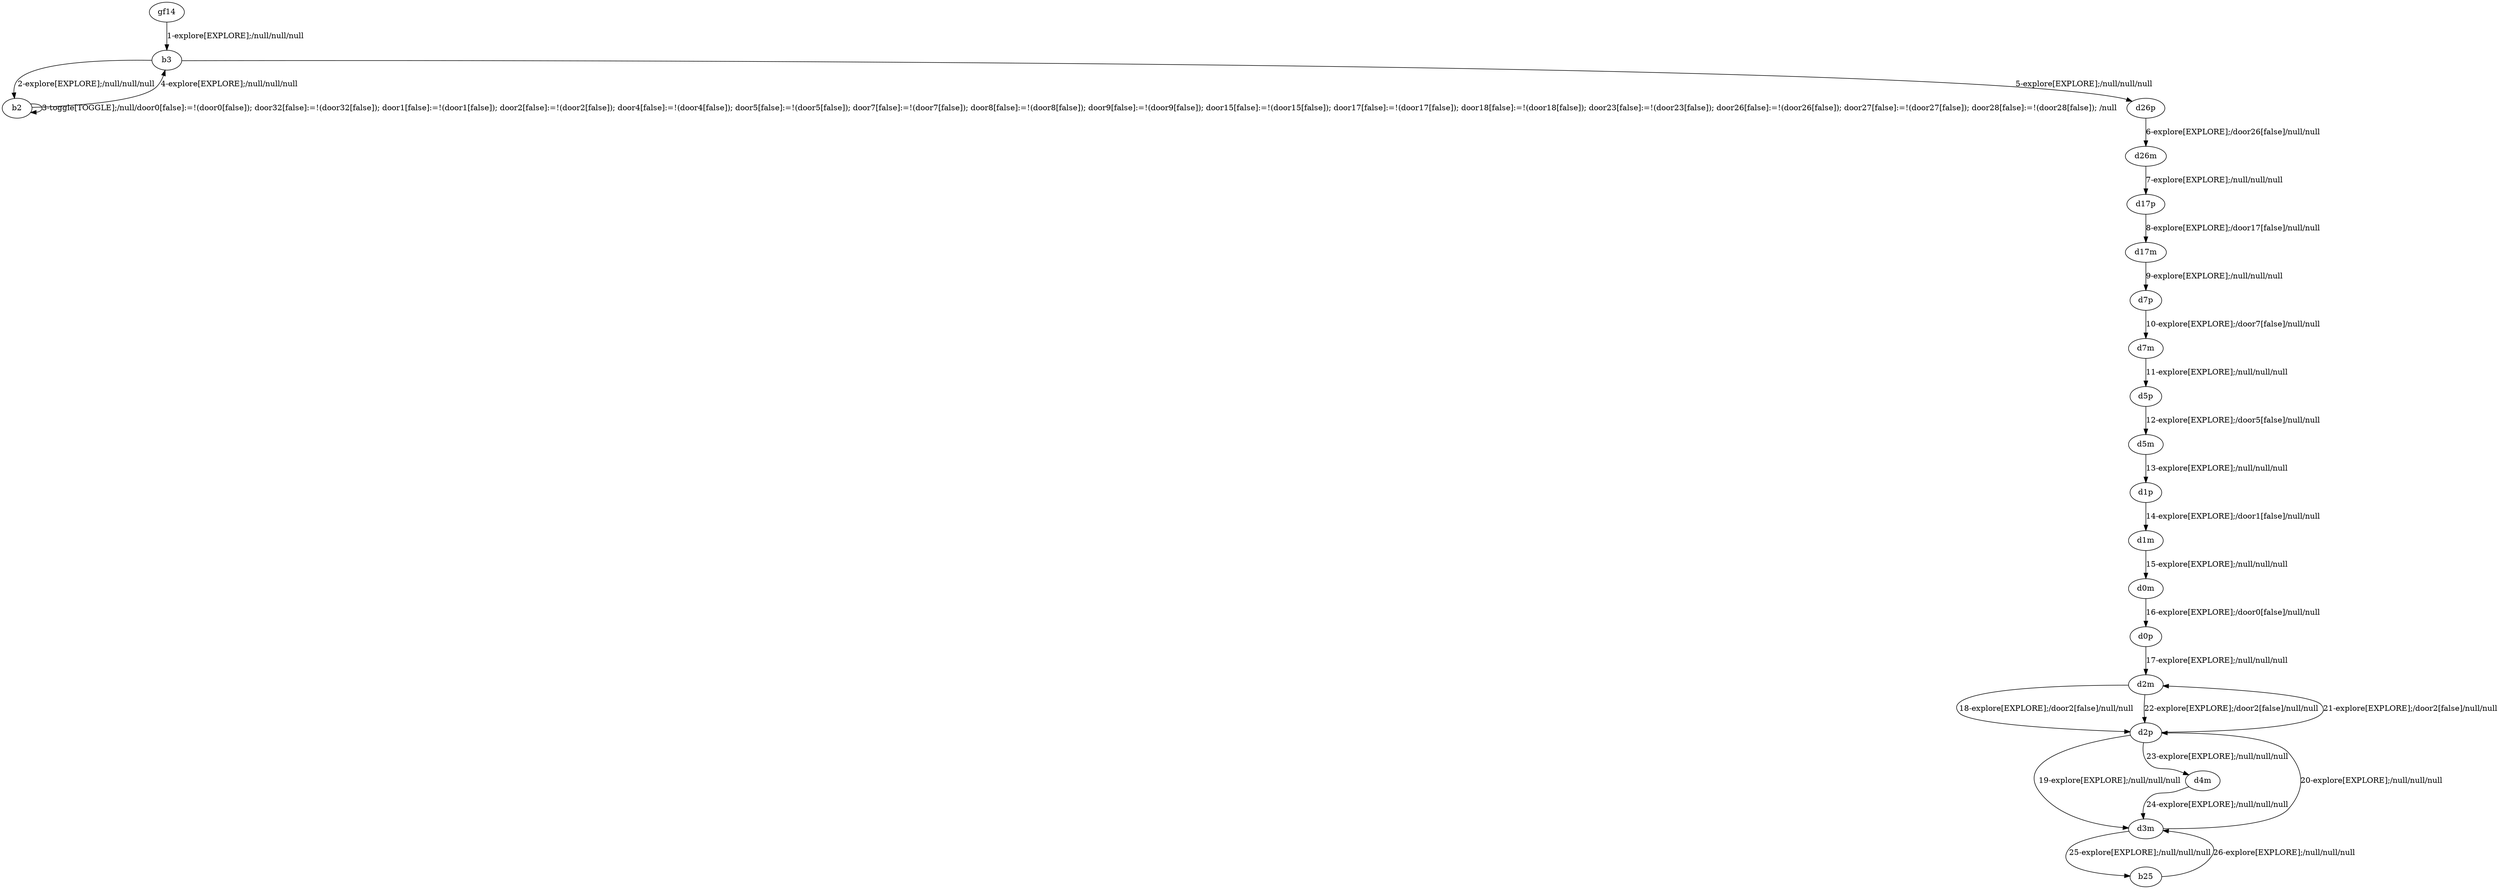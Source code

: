 # Total number of goals covered by this test: 5
# d3m --> b25
# d2p --> d2m
# d3m --> d2p
# d2p --> d3m
# d4m --> d3m

digraph g {
"gf14" -> "b3" [label = "1-explore[EXPLORE];/null/null/null"];
"b3" -> "b2" [label = "2-explore[EXPLORE];/null/null/null"];
"b2" -> "b2" [label = "3-toggle[TOGGLE];/null/door0[false]:=!(door0[false]); door32[false]:=!(door32[false]); door1[false]:=!(door1[false]); door2[false]:=!(door2[false]); door4[false]:=!(door4[false]); door5[false]:=!(door5[false]); door7[false]:=!(door7[false]); door8[false]:=!(door8[false]); door9[false]:=!(door9[false]); door15[false]:=!(door15[false]); door17[false]:=!(door17[false]); door18[false]:=!(door18[false]); door23[false]:=!(door23[false]); door26[false]:=!(door26[false]); door27[false]:=!(door27[false]); door28[false]:=!(door28[false]); /null"];
"b2" -> "b3" [label = "4-explore[EXPLORE];/null/null/null"];
"b3" -> "d26p" [label = "5-explore[EXPLORE];/null/null/null"];
"d26p" -> "d26m" [label = "6-explore[EXPLORE];/door26[false]/null/null"];
"d26m" -> "d17p" [label = "7-explore[EXPLORE];/null/null/null"];
"d17p" -> "d17m" [label = "8-explore[EXPLORE];/door17[false]/null/null"];
"d17m" -> "d7p" [label = "9-explore[EXPLORE];/null/null/null"];
"d7p" -> "d7m" [label = "10-explore[EXPLORE];/door7[false]/null/null"];
"d7m" -> "d5p" [label = "11-explore[EXPLORE];/null/null/null"];
"d5p" -> "d5m" [label = "12-explore[EXPLORE];/door5[false]/null/null"];
"d5m" -> "d1p" [label = "13-explore[EXPLORE];/null/null/null"];
"d1p" -> "d1m" [label = "14-explore[EXPLORE];/door1[false]/null/null"];
"d1m" -> "d0m" [label = "15-explore[EXPLORE];/null/null/null"];
"d0m" -> "d0p" [label = "16-explore[EXPLORE];/door0[false]/null/null"];
"d0p" -> "d2m" [label = "17-explore[EXPLORE];/null/null/null"];
"d2m" -> "d2p" [label = "18-explore[EXPLORE];/door2[false]/null/null"];
"d2p" -> "d3m" [label = "19-explore[EXPLORE];/null/null/null"];
"d3m" -> "d2p" [label = "20-explore[EXPLORE];/null/null/null"];
"d2p" -> "d2m" [label = "21-explore[EXPLORE];/door2[false]/null/null"];
"d2m" -> "d2p" [label = "22-explore[EXPLORE];/door2[false]/null/null"];
"d2p" -> "d4m" [label = "23-explore[EXPLORE];/null/null/null"];
"d4m" -> "d3m" [label = "24-explore[EXPLORE];/null/null/null"];
"d3m" -> "b25" [label = "25-explore[EXPLORE];/null/null/null"];
"b25" -> "d3m" [label = "26-explore[EXPLORE];/null/null/null"];
}